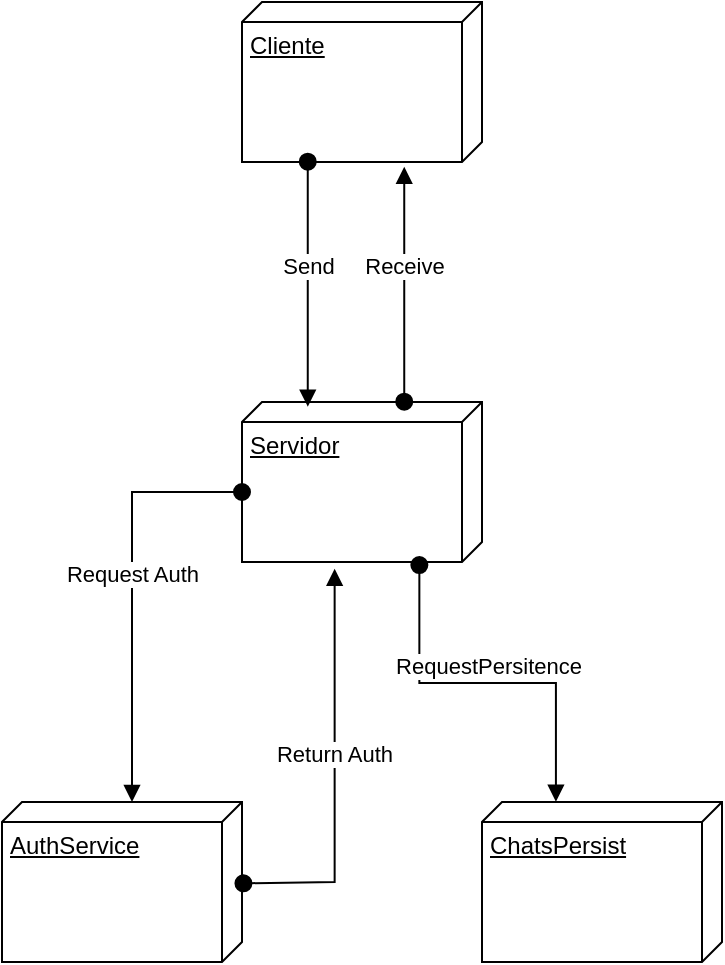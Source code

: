 <mxfile version="21.6.8" type="device" pages="2">
  <diagram name="Overview" id="3NjpGC_zWbmAMM6vz58M">
    <mxGraphModel dx="880" dy="595" grid="1" gridSize="10" guides="1" tooltips="1" connect="1" arrows="1" fold="1" page="1" pageScale="1" pageWidth="850" pageHeight="1100" math="0" shadow="0">
      <root>
        <mxCell id="0" />
        <mxCell id="1" parent="0" />
        <mxCell id="kSAwd3NwiPWOxCACqnkx-1" value="Cliente&lt;br&gt;" style="verticalAlign=top;align=left;spacingTop=8;spacingLeft=2;spacingRight=12;shape=cube;size=10;direction=south;fontStyle=4;html=1;whiteSpace=wrap;" vertex="1" parent="1">
          <mxGeometry x="320" y="40" width="120" height="80" as="geometry" />
        </mxCell>
        <mxCell id="kSAwd3NwiPWOxCACqnkx-2" value="Servidor" style="verticalAlign=top;align=left;spacingTop=8;spacingLeft=2;spacingRight=12;shape=cube;size=10;direction=south;fontStyle=4;html=1;whiteSpace=wrap;" vertex="1" parent="1">
          <mxGeometry x="320" y="240" width="120" height="80" as="geometry" />
        </mxCell>
        <mxCell id="kSAwd3NwiPWOxCACqnkx-5" value="ChatsPersist" style="verticalAlign=top;align=left;spacingTop=8;spacingLeft=2;spacingRight=12;shape=cube;size=10;direction=south;fontStyle=4;html=1;whiteSpace=wrap;" vertex="1" parent="1">
          <mxGeometry x="440" y="440" width="120" height="80" as="geometry" />
        </mxCell>
        <mxCell id="kSAwd3NwiPWOxCACqnkx-6" value="AuthService" style="verticalAlign=top;align=left;spacingTop=8;spacingLeft=2;spacingRight=12;shape=cube;size=10;direction=south;fontStyle=4;html=1;whiteSpace=wrap;" vertex="1" parent="1">
          <mxGeometry x="200" y="440" width="120" height="80" as="geometry" />
        </mxCell>
        <mxCell id="kSAwd3NwiPWOxCACqnkx-9" value="Send" style="html=1;verticalAlign=bottom;startArrow=oval;startFill=1;endArrow=block;startSize=8;edgeStyle=elbowEdgeStyle;elbow=vertical;curved=0;rounded=0;entryX=0.029;entryY=0.726;entryDx=0;entryDy=0;entryPerimeter=0;exitX=0.998;exitY=0.726;exitDx=0;exitDy=0;exitPerimeter=0;" edge="1" parent="1" source="kSAwd3NwiPWOxCACqnkx-1" target="kSAwd3NwiPWOxCACqnkx-2">
          <mxGeometry width="60" relative="1" as="geometry">
            <mxPoint x="370" y="130" as="sourcePoint" />
            <mxPoint x="330" y="290" as="targetPoint" />
          </mxGeometry>
        </mxCell>
        <mxCell id="kSAwd3NwiPWOxCACqnkx-11" value="Receive" style="html=1;verticalAlign=bottom;startArrow=oval;startFill=1;endArrow=block;startSize=8;edgeStyle=elbowEdgeStyle;elbow=vertical;curved=0;rounded=0;entryX=1.029;entryY=0.324;entryDx=0;entryDy=0;entryPerimeter=0;exitX=-0.002;exitY=0.324;exitDx=0;exitDy=0;exitPerimeter=0;" edge="1" parent="1" source="kSAwd3NwiPWOxCACqnkx-2" target="kSAwd3NwiPWOxCACqnkx-1">
          <mxGeometry width="60" relative="1" as="geometry">
            <mxPoint x="363" y="130" as="sourcePoint" />
            <mxPoint x="363" y="252" as="targetPoint" />
          </mxGeometry>
        </mxCell>
        <mxCell id="kSAwd3NwiPWOxCACqnkx-12" value="Request Auth" style="html=1;verticalAlign=bottom;startArrow=oval;startFill=1;endArrow=block;startSize=8;edgeStyle=elbowEdgeStyle;elbow=vertical;curved=0;rounded=0;entryX=0;entryY=0;entryDx=0;entryDy=55;entryPerimeter=0;exitX=0;exitY=0;exitDx=45;exitDy=120;exitPerimeter=0;" edge="1" parent="1" source="kSAwd3NwiPWOxCACqnkx-2" target="kSAwd3NwiPWOxCACqnkx-6">
          <mxGeometry width="60" relative="1" as="geometry">
            <mxPoint x="363" y="130" as="sourcePoint" />
            <mxPoint x="363" y="252" as="targetPoint" />
            <Array as="points">
              <mxPoint x="290" y="285" />
            </Array>
          </mxGeometry>
        </mxCell>
        <mxCell id="kSAwd3NwiPWOxCACqnkx-13" value="RequestPersitence" style="html=1;verticalAlign=bottom;startArrow=oval;startFill=1;endArrow=block;startSize=8;edgeStyle=elbowEdgeStyle;elbow=vertical;curved=0;rounded=0;entryX=-0.002;entryY=0.692;entryDx=0;entryDy=0;entryPerimeter=0;exitX=1.019;exitY=0.261;exitDx=0;exitDy=0;exitPerimeter=0;" edge="1" parent="1" source="kSAwd3NwiPWOxCACqnkx-2" target="kSAwd3NwiPWOxCACqnkx-5">
          <mxGeometry width="60" relative="1" as="geometry">
            <mxPoint x="354" y="330" as="sourcePoint" />
            <mxPoint x="275" y="450" as="targetPoint" />
          </mxGeometry>
        </mxCell>
        <mxCell id="kSAwd3NwiPWOxCACqnkx-15" value="Return Auth" style="html=1;verticalAlign=bottom;startArrow=oval;startFill=1;endArrow=block;startSize=8;edgeStyle=elbowEdgeStyle;elbow=vertical;curved=0;rounded=0;entryX=1.042;entryY=0.614;entryDx=0;entryDy=0;entryPerimeter=0;exitX=0.508;exitY=-0.006;exitDx=0;exitDy=0;exitPerimeter=0;" edge="1" parent="1" source="kSAwd3NwiPWOxCACqnkx-6" target="kSAwd3NwiPWOxCACqnkx-2">
          <mxGeometry width="60" relative="1" as="geometry">
            <mxPoint x="330" y="295" as="sourcePoint" />
            <mxPoint x="275" y="450" as="targetPoint" />
            <Array as="points">
              <mxPoint x="350" y="480" />
            </Array>
          </mxGeometry>
        </mxCell>
      </root>
    </mxGraphModel>
  </diagram>
  <diagram id="G7Q7wf6VQCP1p6xKySuT" name="Processo">
    <mxGraphModel dx="1100" dy="699" grid="1" gridSize="10" guides="1" tooltips="1" connect="1" arrows="1" fold="1" page="1" pageScale="1" pageWidth="850" pageHeight="1100" math="0" shadow="0">
      <root>
        <mxCell id="0" />
        <mxCell id="1" parent="0" />
        <mxCell id="5k-e8To36rnUq6xEAi3b-3" value="&lt;p style=&quot;margin:0px;margin-top:4px;text-align:center;&quot;&gt;&lt;i&gt;&amp;lt;&amp;lt;Interface&amp;gt;&amp;gt;&lt;/i&gt;&lt;br&gt;&lt;b&gt;Servidor&lt;/b&gt;&lt;/p&gt;&lt;hr size=&quot;1&quot;&gt;&lt;p style=&quot;margin:0px;margin-left:4px;&quot;&gt;+ chats: List&amp;lt;Chat&amp;gt;&lt;/p&gt;&lt;p style=&quot;margin:0px;margin-left:4px;&quot;&gt;+ field2: Type&lt;/p&gt;&lt;hr size=&quot;1&quot;&gt;&lt;p style=&quot;margin:0px;margin-left:4px;&quot;&gt;+ method1(Type): Type&lt;br&gt;+ method2(Type, Type): Type&lt;/p&gt;" style="verticalAlign=top;align=left;overflow=fill;fontSize=12;fontFamily=Helvetica;html=1;whiteSpace=wrap;" vertex="1" parent="1">
          <mxGeometry x="80" y="155" width="190" height="140" as="geometry" />
        </mxCell>
        <mxCell id="5k-e8To36rnUq6xEAi3b-4" value="&lt;p style=&quot;margin:0px;margin-top:4px;text-align:center;&quot;&gt;&lt;b&gt;Chat&lt;/b&gt;&lt;/p&gt;&lt;hr size=&quot;1&quot;&gt;&lt;p style=&quot;margin:0px;margin-left:4px;&quot;&gt;+ messages: List&amp;lt;Message&amp;gt;&lt;/p&gt;&lt;p style=&quot;margin:0px;margin-left:4px;&quot;&gt;+ observers: List&amp;lt;Observer&amp;gt;&lt;/p&gt;&lt;p style=&quot;margin:0px;margin-left:4px;&quot;&gt;+ users: List&amp;lt;User&amp;gt;&lt;/p&gt;&lt;hr size=&quot;1&quot;&gt;&lt;p style=&quot;margin:0px;margin-left:4px;&quot;&gt;+ addMessage(Message): void&lt;/p&gt;&lt;p style=&quot;margin:0px;margin-left:4px;&quot;&gt;+ addObserver(Obsever): void&lt;/p&gt;&lt;p style=&quot;margin:0px;margin-left:4px;&quot;&gt;+ removeObserver(Observer): void&lt;/p&gt;&lt;p style=&quot;margin:0px;margin-left:4px;&quot;&gt;+ addUser(User): void&lt;/p&gt;&lt;p style=&quot;margin:0px;margin-left:4px;&quot;&gt;+ removeUser(User): void&lt;/p&gt;" style="verticalAlign=top;align=left;overflow=fill;fontSize=12;fontFamily=Helvetica;html=1;whiteSpace=wrap;" vertex="1" parent="1">
          <mxGeometry x="320" y="140" width="200" height="170" as="geometry" />
        </mxCell>
        <mxCell id="5k-e8To36rnUq6xEAi3b-30" style="edgeStyle=orthogonalEdgeStyle;rounded=0;orthogonalLoop=1;jettySize=auto;html=1;exitX=0.5;exitY=0;exitDx=0;exitDy=0;entryX=0.5;entryY=1;entryDx=0;entryDy=0;" edge="1" parent="1" source="5k-e8To36rnUq6xEAi3b-5" target="5k-e8To36rnUq6xEAi3b-6">
          <mxGeometry relative="1" as="geometry" />
        </mxCell>
        <mxCell id="5k-e8To36rnUq6xEAi3b-31" value="1" style="edgeLabel;html=1;align=center;verticalAlign=middle;resizable=0;points=[];" vertex="1" connectable="0" parent="5k-e8To36rnUq6xEAi3b-30">
          <mxGeometry x="0.712" relative="1" as="geometry">
            <mxPoint x="10" as="offset" />
          </mxGeometry>
        </mxCell>
        <mxCell id="5k-e8To36rnUq6xEAi3b-32" value="0...n" style="edgeLabel;html=1;align=center;verticalAlign=middle;resizable=0;points=[];" vertex="1" connectable="0" parent="5k-e8To36rnUq6xEAi3b-30">
          <mxGeometry x="-0.704" y="-1" relative="1" as="geometry">
            <mxPoint x="-21" as="offset" />
          </mxGeometry>
        </mxCell>
        <mxCell id="5k-e8To36rnUq6xEAi3b-5" value="&lt;p style=&quot;margin:0px;margin-top:4px;text-align:center;&quot;&gt;&lt;b&gt;Message&lt;/b&gt;&lt;/p&gt;&lt;hr size=&quot;1&quot;&gt;&lt;p style=&quot;margin:0px;margin-left:4px;&quot;&gt;+ text: String&lt;/p&gt;&lt;p style=&quot;margin:0px;margin-left:4px;&quot;&gt;+ date: LocalDate&lt;/p&gt;&lt;hr size=&quot;1&quot;&gt;&lt;p style=&quot;margin:0px;margin-left:4px;&quot;&gt;+ method(): Type&lt;/p&gt;" style="verticalAlign=top;align=left;overflow=fill;fontSize=12;fontFamily=Helvetica;html=1;whiteSpace=wrap;" vertex="1" parent="1">
          <mxGeometry x="640" y="160" width="200" height="90" as="geometry" />
        </mxCell>
        <mxCell id="5k-e8To36rnUq6xEAi3b-6" value="&lt;p style=&quot;margin:0px;margin-top:4px;text-align:center;&quot;&gt;&lt;b&gt;User&lt;/b&gt;&lt;/p&gt;&lt;hr size=&quot;1&quot;&gt;&lt;p style=&quot;margin:0px;margin-left:4px;&quot;&gt;+ name: String&lt;/p&gt;&lt;p style=&quot;margin:0px;margin-left:4px;&quot;&gt;+ password: String&lt;/p&gt;&lt;hr size=&quot;1&quot;&gt;&lt;p style=&quot;margin:0px;margin-left:4px;&quot;&gt;+ method(): Type&lt;/p&gt;" style="verticalAlign=top;align=left;overflow=fill;fontSize=12;fontFamily=Helvetica;html=1;whiteSpace=wrap;" vertex="1" parent="1">
          <mxGeometry x="640" width="200" height="90" as="geometry" />
        </mxCell>
        <mxCell id="5k-e8To36rnUq6xEAi3b-8" value="&lt;p style=&quot;margin:0px;margin-top:4px;text-align:center;&quot;&gt;&lt;i&gt;&amp;lt;&amp;lt;Interface&amp;gt;&amp;gt;&lt;/i&gt;&lt;br&gt;&lt;b&gt;Observer&lt;/b&gt;&lt;/p&gt;&lt;p style=&quot;margin:0px;margin-left:4px;&quot;&gt;&lt;br&gt;&lt;/p&gt;&lt;hr size=&quot;1&quot;&gt;&lt;p style=&quot;margin:0px;margin-left:4px;&quot;&gt;+ update(String): void&lt;br&gt;&lt;/p&gt;" style="verticalAlign=top;align=left;overflow=fill;fontSize=12;fontFamily=Helvetica;html=1;whiteSpace=wrap;" vertex="1" parent="1">
          <mxGeometry x="640" y="320" width="200" height="80" as="geometry" />
        </mxCell>
        <mxCell id="5k-e8To36rnUq6xEAi3b-10" value="&lt;p style=&quot;margin:0px;margin-top:4px;text-align:center;&quot;&gt;&lt;br&gt;&lt;b&gt;ObserverImpl&lt;/b&gt;&lt;/p&gt;" style="verticalAlign=top;align=left;overflow=fill;fontSize=12;fontFamily=Helvetica;html=1;whiteSpace=wrap;" vertex="1" parent="1">
          <mxGeometry x="960" y="320" width="160" height="80" as="geometry" />
        </mxCell>
        <mxCell id="5k-e8To36rnUq6xEAi3b-11" value="" style="endArrow=block;dashed=1;endFill=0;endSize=12;html=1;rounded=0;entryX=1;entryY=0.5;entryDx=0;entryDy=0;" edge="1" parent="1" source="5k-e8To36rnUq6xEAi3b-10" target="5k-e8To36rnUq6xEAi3b-8">
          <mxGeometry width="160" relative="1" as="geometry">
            <mxPoint x="340" y="790" as="sourcePoint" />
            <mxPoint x="500" y="790" as="targetPoint" />
            <Array as="points" />
          </mxGeometry>
        </mxCell>
        <mxCell id="5k-e8To36rnUq6xEAi3b-12" value="Implements" style="edgeLabel;html=1;align=center;verticalAlign=middle;resizable=0;points=[];" vertex="1" connectable="0" parent="5k-e8To36rnUq6xEAi3b-11">
          <mxGeometry x="-0.05" y="-5" relative="1" as="geometry">
            <mxPoint as="offset" />
          </mxGeometry>
        </mxCell>
        <mxCell id="5k-e8To36rnUq6xEAi3b-18" value="Possui" style="endArrow=open;html=1;endSize=12;startArrow=diamondThin;startSize=14;startFill=0;edgeStyle=orthogonalEdgeStyle;rounded=0;entryX=0;entryY=0.5;entryDx=0;entryDy=0;exitX=1.026;exitY=0.389;exitDx=0;exitDy=0;exitPerimeter=0;" edge="1" parent="1" source="5k-e8To36rnUq6xEAi3b-4" target="5k-e8To36rnUq6xEAi3b-5">
          <mxGeometry relative="1" as="geometry">
            <mxPoint x="430" y="210" as="sourcePoint" />
            <mxPoint x="590" y="210" as="targetPoint" />
          </mxGeometry>
        </mxCell>
        <mxCell id="5k-e8To36rnUq6xEAi3b-19" value="1" style="edgeLabel;resizable=0;html=1;align=left;verticalAlign=top;" connectable="0" vertex="1" parent="5k-e8To36rnUq6xEAi3b-18">
          <mxGeometry x="-1" relative="1" as="geometry" />
        </mxCell>
        <mxCell id="5k-e8To36rnUq6xEAi3b-20" value="0...n" style="edgeLabel;resizable=0;html=1;align=right;verticalAlign=top;" connectable="0" vertex="1" parent="5k-e8To36rnUq6xEAi3b-18">
          <mxGeometry x="1" relative="1" as="geometry" />
        </mxCell>
        <mxCell id="5k-e8To36rnUq6xEAi3b-21" value="Possui" style="endArrow=open;html=1;endSize=12;startArrow=diamondThin;startSize=14;startFill=0;edgeStyle=orthogonalEdgeStyle;rounded=0;exitX=0;exitY=0.5;exitDx=0;exitDy=0;entryX=0.5;entryY=1;entryDx=0;entryDy=0;" edge="1" parent="1" source="5k-e8To36rnUq6xEAi3b-8" target="5k-e8To36rnUq6xEAi3b-4">
          <mxGeometry relative="1" as="geometry">
            <mxPoint x="460" y="310" as="sourcePoint" />
            <mxPoint x="530" y="390" as="targetPoint" />
            <Array as="points">
              <mxPoint x="415" y="360" />
            </Array>
          </mxGeometry>
        </mxCell>
        <mxCell id="5k-e8To36rnUq6xEAi3b-22" value="0..n" style="edgeLabel;resizable=0;html=1;align=left;verticalAlign=top;" connectable="0" vertex="1" parent="5k-e8To36rnUq6xEAi3b-21">
          <mxGeometry x="-1" relative="1" as="geometry" />
        </mxCell>
        <mxCell id="5k-e8To36rnUq6xEAi3b-23" value="1" style="edgeLabel;resizable=0;html=1;align=right;verticalAlign=top;" connectable="0" vertex="1" parent="5k-e8To36rnUq6xEAi3b-21">
          <mxGeometry x="1" relative="1" as="geometry">
            <mxPoint x="10" y="10" as="offset" />
          </mxGeometry>
        </mxCell>
        <mxCell id="5k-e8To36rnUq6xEAi3b-25" value="0...n" style="edgeLabel;html=1;align=center;verticalAlign=middle;resizable=0;points=[];" vertex="1" connectable="0" parent="5k-e8To36rnUq6xEAi3b-21">
          <mxGeometry x="-0.913" y="3" relative="1" as="geometry">
            <mxPoint x="-18" y="7" as="offset" />
          </mxGeometry>
        </mxCell>
        <mxCell id="5k-e8To36rnUq6xEAi3b-26" value="Possui" style="endArrow=open;html=1;endSize=12;startArrow=diamondThin;startSize=14;startFill=0;edgeStyle=orthogonalEdgeStyle;rounded=0;exitX=0;exitY=0.25;exitDx=0;exitDy=0;entryX=0.5;entryY=0;entryDx=0;entryDy=0;" edge="1" parent="1" source="5k-e8To36rnUq6xEAi3b-6" target="5k-e8To36rnUq6xEAi3b-4">
          <mxGeometry relative="1" as="geometry">
            <mxPoint x="650" y="370" as="sourcePoint" />
            <mxPoint x="425" y="320" as="targetPoint" />
            <Array as="points">
              <mxPoint x="415" y="23" />
            </Array>
          </mxGeometry>
        </mxCell>
        <mxCell id="5k-e8To36rnUq6xEAi3b-28" value="1" style="edgeLabel;resizable=0;html=1;align=right;verticalAlign=top;" connectable="0" vertex="1" parent="5k-e8To36rnUq6xEAi3b-26">
          <mxGeometry x="1" relative="1" as="geometry">
            <mxPoint x="10" y="10" as="offset" />
          </mxGeometry>
        </mxCell>
        <mxCell id="5k-e8To36rnUq6xEAi3b-29" value="0...n" style="edgeLabel;html=1;align=center;verticalAlign=middle;resizable=0;points=[];" vertex="1" connectable="0" parent="5k-e8To36rnUq6xEAi3b-26">
          <mxGeometry x="-0.913" y="3" relative="1" as="geometry">
            <mxPoint x="-18" y="7" as="offset" />
          </mxGeometry>
        </mxCell>
      </root>
    </mxGraphModel>
  </diagram>
</mxfile>
